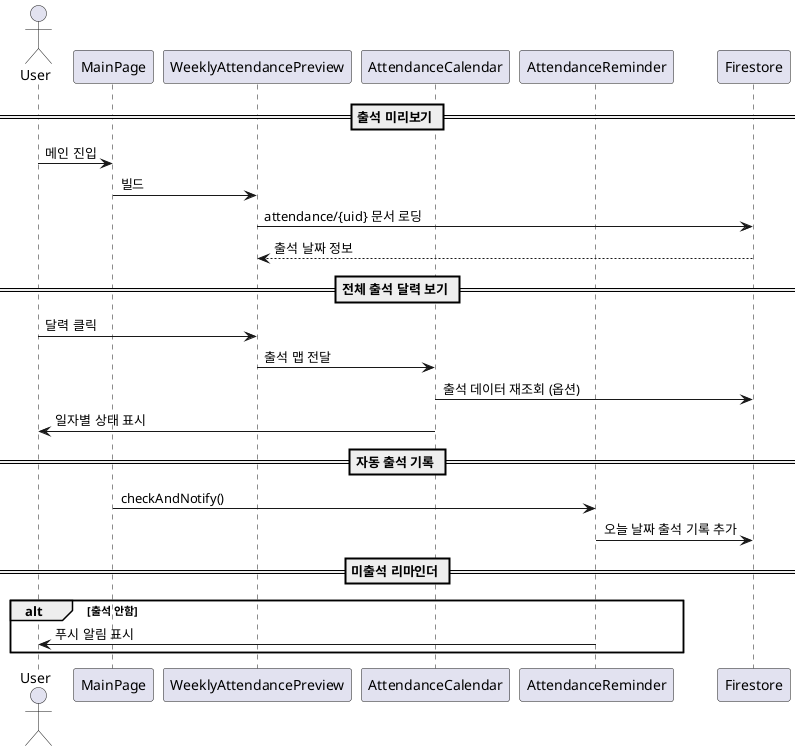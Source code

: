 @startuml
actor User
participant MainPage
participant WeeklyAttendancePreview
participant AttendanceCalendar
participant AttendanceReminder
participant Firestore

== 출석 미리보기 ==

User -> MainPage: 메인 진입
MainPage -> WeeklyAttendancePreview: 빌드
WeeklyAttendancePreview -> Firestore: attendance/{uid} 문서 로딩
Firestore --> WeeklyAttendancePreview: 출석 날짜 정보

== 전체 출석 달력 보기 ==
User -> WeeklyAttendancePreview: 달력 클릭
WeeklyAttendancePreview -> AttendanceCalendar: 출석 맵 전달
AttendanceCalendar -> Firestore: 출석 데이터 재조회 (옵션)
AttendanceCalendar -> User: 일자별 상태 표시

== 자동 출석 기록 ==
MainPage -> AttendanceReminder: checkAndNotify()
AttendanceReminder -> Firestore: 오늘 날짜 출석 기록 추가

== 미출석 리마인더 ==
alt 출석 안함
    AttendanceReminder -> User: 푸시 알림 표시
end

@enduml
